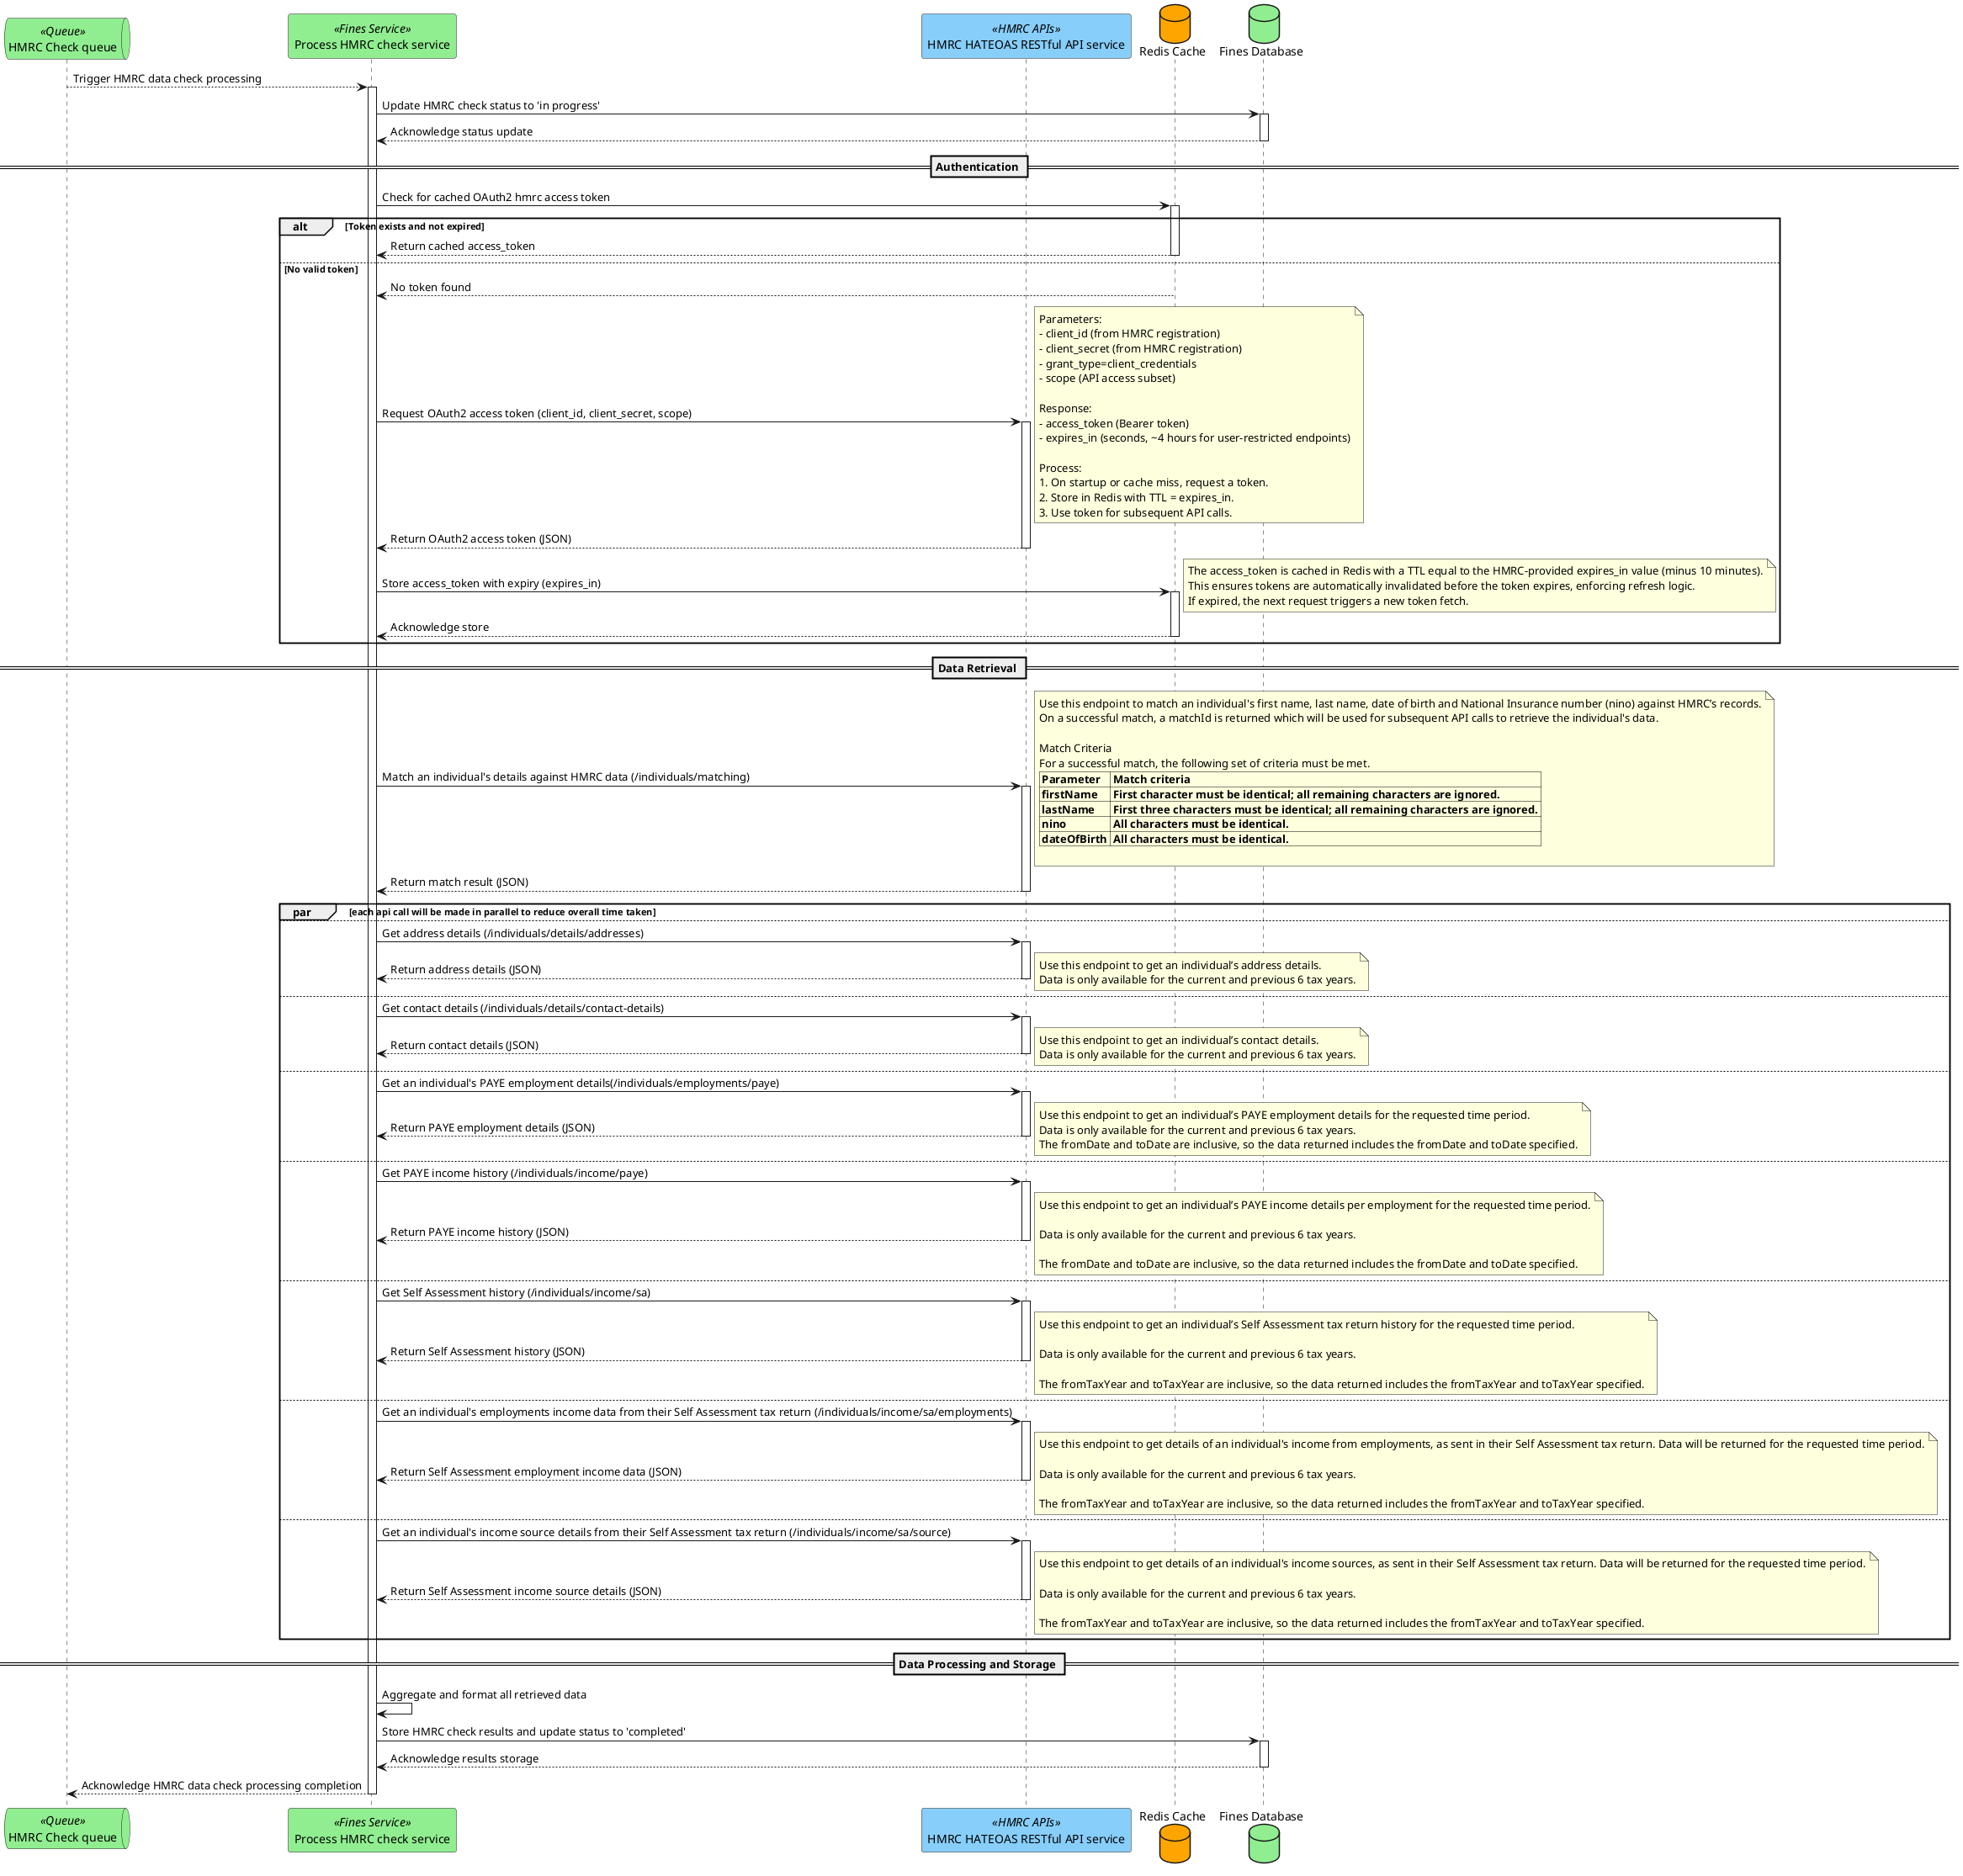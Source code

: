 @startuml
queue "HMRC Check queue" as hmrcCheckQueue <<Queue>> #lightgreen
participant "Process HMRC check service" as processHmrcCheckService <<Fines Service>> #lightgreen
participant "HMRC HATEOAS RESTful API service" as hmrcAPIs <<HMRC APIs>> #lightskyblue
database "Redis Cache" as redis #orange
database "Fines Database" as db #lightgreen


hmrcCheckQueue --> processHmrcCheckService ++ : Trigger HMRC data check processing
processHmrcCheckService -> db ++ : Update HMRC check status to 'in progress'
db --> processHmrcCheckService -- : Acknowledge status update

== Authentication ==
processHmrcCheckService -> redis ++ : Check for cached OAuth2 hmrc access token
alt Token exists and not expired
redis --> processHmrcCheckService -- : Return cached access_token
else No valid token
redis --> processHmrcCheckService -- : No token found
processHmrcCheckService -> hmrcAPIs ++ : Request OAuth2 access token (client_id, client_secret, scope)
note right
Parameters:
- client_id (from HMRC registration)
- client_secret (from HMRC registration)
- grant_type=client_credentials
- scope (API access subset)

Response:
- access_token (Bearer token)
- expires_in (seconds, ~4 hours for user-restricted endpoints)

Process:
1. On startup or cache miss, request a token.
2. Store in Redis with TTL = expires_in.
3. Use token for subsequent API calls.
end note
hmrcAPIs --> processHmrcCheckService -- : Return OAuth2 access token (JSON)
processHmrcCheckService -> redis ++ : Store access_token with expiry (expires_in)
note right
The access_token is cached in Redis with a TTL equal to the HMRC-provided expires_in value (minus 10 minutes).
This ensures tokens are automatically invalidated before the token expires, enforcing refresh logic.
If expired, the next request triggers a new token fetch.
end note
redis --> processHmrcCheckService -- : Acknowledge store
end alt


== Data Retrieval ==
processHmrcCheckService -> hmrcAPIs ++ : Match an individual's details against HMRC data (/individuals/matching)
note right
Use this endpoint to match an individual's first name, last name, date of birth and National Insurance number (nino) against HMRC’s records.
On a successful match, a matchId is returned which will be used for subsequent API calls to retrieve the individual's data.

Match Criteria
For a successful match, the following set of criteria must be met.
|= Parameter |= Match criteria |
|= firstName |= First character must be identical; all remaining characters are ignored. |
|= lastName |= First three characters must be identical; all remaining characters are ignored. |
|= nino |= All characters must be identical. |
|= dateOfBirth |= All characters must be identical. |

end note
hmrcAPIs --> processHmrcCheckService -- : Return match result (JSON)

par each api call will be made in parallel to reduce overall time taken
else
processHmrcCheckService -> hmrcAPIs ++ : Get address details (/individuals/details/addresses)
hmrcAPIs --> processHmrcCheckService -- : Return address details (JSON)
note right
Use this endpoint to get an individual’s address details.
Data is only available for the current and previous 6 tax years.
end note
else
processHmrcCheckService -> hmrcAPIs ++ : Get contact details (/individuals/details/contact-details)
hmrcAPIs --> processHmrcCheckService -- : Return contact details (JSON)
note right
Use this endpoint to get an individual’s contact details.
Data is only available for the current and previous 6 tax years.
end note
else
processHmrcCheckService -> hmrcAPIs ++ : Get an individual's PAYE employment details(/individuals/employments/paye)
hmrcAPIs --> processHmrcCheckService -- : Return PAYE employment details (JSON)
note right
Use this endpoint to get an individual’s PAYE employment details for the requested time period.
Data is only available for the current and previous 6 tax years.
The fromDate and toDate are inclusive, so the data returned includes the fromDate and toDate specified.
end note
else
processHmrcCheckService -> hmrcAPIs ++ : Get PAYE income history (/individuals/income/paye)
hmrcAPIs --> processHmrcCheckService -- : Return PAYE income history (JSON)
note right
Use this endpoint to get an individual’s PAYE income details per employment for the requested time period.

Data is only available for the current and previous 6 tax years.

The fromDate and toDate are inclusive, so the data returned includes the fromDate and toDate specified.
end note
else
processHmrcCheckService -> hmrcAPIs ++ : Get Self Assessment history (/individuals/income/sa)
hmrcAPIs --> processHmrcCheckService -- : Return Self Assessment history (JSON)
note right
Use this endpoint to get an individual’s Self Assessment tax return history for the requested time period.

Data is only available for the current and previous 6 tax years.

The fromTaxYear and toTaxYear are inclusive, so the data returned includes the fromTaxYear and toTaxYear specified.
end note
else
processHmrcCheckService -> hmrcAPIs ++ : Get an individual's employments income data from their Self Assessment tax return (/individuals/income/sa/employments)
hmrcAPIs --> processHmrcCheckService -- : Return Self Assessment employment income data (JSON)
note right
Use this endpoint to get details of an individual's income from employments, as sent in their Self Assessment tax return. Data will be returned for the requested time period.

Data is only available for the current and previous 6 tax years.

The fromTaxYear and toTaxYear are inclusive, so the data returned includes the fromTaxYear and toTaxYear specified.
end note
else
processHmrcCheckService -> hmrcAPIs ++ : Get an individual's income source details from their Self Assessment tax return (/individuals/income/sa/source)
hmrcAPIs --> processHmrcCheckService -- : Return Self Assessment income source details (JSON)
note right
Use this endpoint to get details of an individual's income sources, as sent in their Self Assessment tax return. Data will be returned for the requested time period.

Data is only available for the current and previous 6 tax years.

The fromTaxYear and toTaxYear are inclusive, so the data returned includes the fromTaxYear and toTaxYear specified.
end note
end par
== Data Processing and Storage ==
processHmrcCheckService -> processHmrcCheckService : Aggregate and format all retrieved data
processHmrcCheckService -> db ++ : Store HMRC check results and update status to 'completed'
db --> processHmrcCheckService -- : Acknowledge results storage
processHmrcCheckService --> hmrcCheckQueue -- : Acknowledge HMRC data check processing completion
@enduml